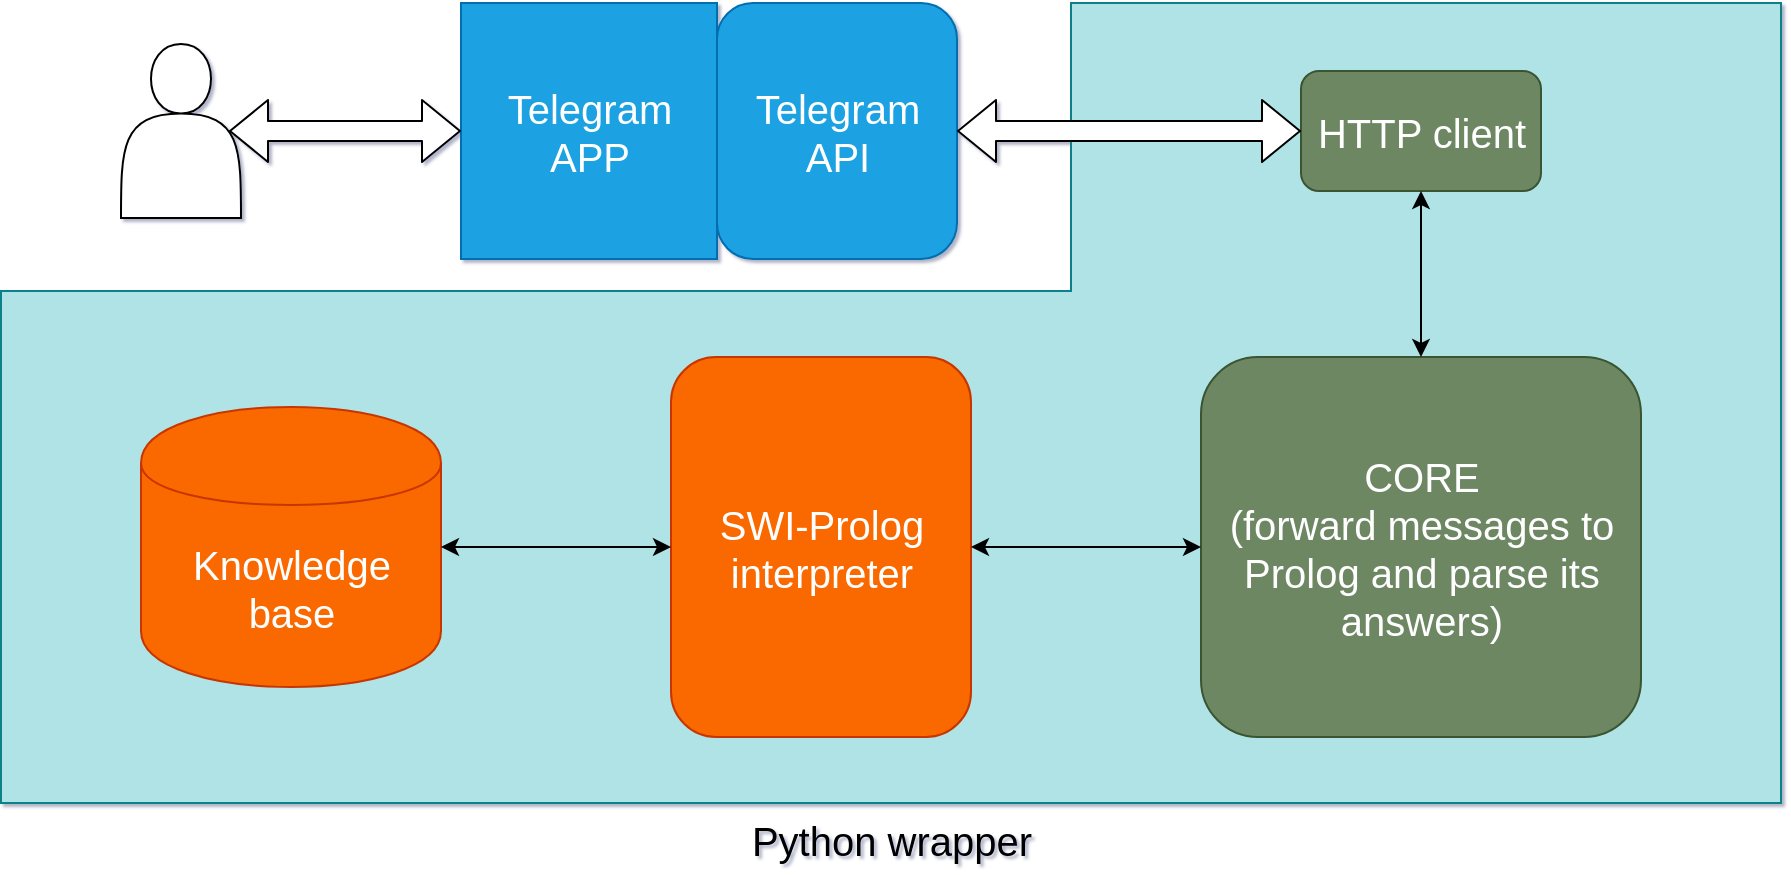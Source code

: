 <mxfile version="10.6.8" type="github"><diagram id="q-WajxtcK9YWpktsvIN0" name="Page-1"><mxGraphModel dx="1263" dy="902" grid="1" gridSize="10" guides="1" tooltips="1" connect="1" arrows="1" fold="1" page="1" pageScale="1" pageWidth="950" pageHeight="500" background="#FFFFFF" math="0" shadow="1"><root><mxCell id="0"/><mxCell id="1" parent="0"/><mxCell id="tK5tMdTi3veIln0GXNsS-23" value="" style="group" vertex="1" connectable="0" parent="1"><mxGeometry x="28.5" y="49.5" width="890" height="400" as="geometry"/></mxCell><mxCell id="tK5tMdTi3veIln0GXNsS-18" value="Python wrapper" style="shape=corner;whiteSpace=wrap;html=1;fontSize=20;dx=355;dy=256;direction=west;rotation=0;labelPosition=center;verticalLabelPosition=bottom;align=center;verticalAlign=top;fillColor=#b0e3e6;strokeColor=#0e8088;" vertex="1" parent="tK5tMdTi3veIln0GXNsS-23"><mxGeometry width="890" height="400" as="geometry"/></mxCell><mxCell id="tK5tMdTi3veIln0GXNsS-1" value="" style="shape=actor;whiteSpace=wrap;html=1;" vertex="1" parent="tK5tMdTi3veIln0GXNsS-23"><mxGeometry x="60" y="20.5" width="60" height="87" as="geometry"/></mxCell><mxCell id="tK5tMdTi3veIln0GXNsS-2" value="&lt;font style=&quot;font-size: 20px&quot;&gt;Telegram APP&lt;/font&gt;" style="whiteSpace=wrap;html=1;aspect=fixed;fillColor=#1ba1e2;strokeColor=#006EAF;fontColor=#ffffff;" vertex="1" parent="tK5tMdTi3veIln0GXNsS-23"><mxGeometry x="230" width="128" height="128" as="geometry"/></mxCell><mxCell id="tK5tMdTi3veIln0GXNsS-3" value="&lt;font style=&quot;font-size: 20px&quot;&gt;Telegram API&lt;/font&gt;" style="rounded=1;whiteSpace=wrap;html=1;fillColor=#1ba1e2;strokeColor=#006EAF;fontColor=#ffffff;" vertex="1" parent="tK5tMdTi3veIln0GXNsS-23"><mxGeometry x="358" width="120" height="128" as="geometry"/></mxCell><mxCell id="tK5tMdTi3veIln0GXNsS-6" value="&lt;font style=&quot;font-size: 20px&quot;&gt;HTTP client&lt;/font&gt;" style="rounded=1;whiteSpace=wrap;html=1;fillColor=#6d8764;strokeColor=#3A5431;fontColor=#ffffff;" vertex="1" parent="tK5tMdTi3veIln0GXNsS-23"><mxGeometry x="650" y="34" width="120" height="60" as="geometry"/></mxCell><mxCell id="tK5tMdTi3veIln0GXNsS-7" value="&lt;font style=&quot;font-size: 20px&quot;&gt;SWI-Prolog interpreter&lt;/font&gt;" style="rounded=1;whiteSpace=wrap;html=1;fillColor=#fa6800;strokeColor=#C73500;fontColor=#ffffff;" vertex="1" parent="tK5tMdTi3veIln0GXNsS-23"><mxGeometry x="335" y="177" width="150" height="190" as="geometry"/></mxCell><mxCell id="tK5tMdTi3veIln0GXNsS-4" value="&lt;font style=&quot;font-size: 20px&quot;&gt;Knowledge&lt;br&gt;base&lt;/font&gt;" style="shape=cylinder;whiteSpace=wrap;html=1;boundedLbl=1;backgroundOutline=1;fillColor=#fa6800;strokeColor=#C73500;fontColor=#ffffff;" vertex="1" parent="tK5tMdTi3veIln0GXNsS-23"><mxGeometry x="70" y="202" width="150" height="140" as="geometry"/></mxCell><mxCell id="tK5tMdTi3veIln0GXNsS-8" value="&lt;font style=&quot;font-size: 20px&quot;&gt;CORE&lt;br&gt;(forward messages to Prolog and parse its answers)&lt;br&gt;&lt;/font&gt;" style="rounded=1;whiteSpace=wrap;html=1;fillColor=#6d8764;strokeColor=#3A5431;fontColor=#ffffff;" vertex="1" parent="tK5tMdTi3veIln0GXNsS-23"><mxGeometry x="600" y="177" width="220" height="190" as="geometry"/></mxCell><mxCell id="tK5tMdTi3veIln0GXNsS-10" value="" style="endArrow=classic;startArrow=classic;html=1;entryX=0.5;entryY=1;entryDx=0;entryDy=0;exitX=0.5;exitY=0;exitDx=0;exitDy=0;" edge="1" parent="tK5tMdTi3veIln0GXNsS-23" source="tK5tMdTi3veIln0GXNsS-8" target="tK5tMdTi3veIln0GXNsS-6"><mxGeometry width="50" height="50" relative="1" as="geometry"><mxPoint x="600" y="172" as="sourcePoint"/><mxPoint x="650" y="122" as="targetPoint"/></mxGeometry></mxCell><mxCell id="tK5tMdTi3veIln0GXNsS-11" value="" style="endArrow=classic;startArrow=classic;html=1;exitX=0;exitY=0.5;exitDx=0;exitDy=0;entryX=1;entryY=0.5;entryDx=0;entryDy=0;" edge="1" parent="tK5tMdTi3veIln0GXNsS-23" source="tK5tMdTi3veIln0GXNsS-8" target="tK5tMdTi3veIln0GXNsS-7"><mxGeometry width="50" height="50" relative="1" as="geometry"><mxPoint x="725" y="159" as="sourcePoint"/><mxPoint x="530" y="291" as="targetPoint"/></mxGeometry></mxCell><mxCell id="tK5tMdTi3veIln0GXNsS-12" value="" style="endArrow=classic;startArrow=classic;html=1;exitX=1;exitY=0.5;exitDx=0;exitDy=0;entryX=0;entryY=0.5;entryDx=0;entryDy=0;" edge="1" parent="tK5tMdTi3veIln0GXNsS-23" source="tK5tMdTi3veIln0GXNsS-4" target="tK5tMdTi3veIln0GXNsS-7"><mxGeometry width="50" height="50" relative="1" as="geometry"><mxPoint x="840" y="159" as="sourcePoint"/><mxPoint x="340" y="283" as="targetPoint"/></mxGeometry></mxCell><mxCell id="tK5tMdTi3veIln0GXNsS-13" value="" style="shape=flexArrow;endArrow=classic;startArrow=classic;html=1;entryX=0;entryY=0.5;entryDx=0;entryDy=0;exitX=1;exitY=0.5;exitDx=0;exitDy=0;fillColor=#ffffff;" edge="1" parent="tK5tMdTi3veIln0GXNsS-23" source="tK5tMdTi3veIln0GXNsS-3" target="tK5tMdTi3veIln0GXNsS-6"><mxGeometry width="50" height="50" relative="1" as="geometry"><mxPoint x="453.5" y="154" as="sourcePoint"/><mxPoint x="503.5" y="104" as="targetPoint"/></mxGeometry></mxCell><mxCell id="tK5tMdTi3veIln0GXNsS-14" value="" style="shape=flexArrow;endArrow=classic;startArrow=classic;html=1;entryX=0;entryY=0.5;entryDx=0;entryDy=0;exitX=0.9;exitY=0.5;exitDx=0;exitDy=0;exitPerimeter=0;fillColor=#ffffff;" edge="1" parent="tK5tMdTi3veIln0GXNsS-23" source="tK5tMdTi3veIln0GXNsS-1" target="tK5tMdTi3veIln0GXNsS-2"><mxGeometry width="50" height="50" relative="1" as="geometry"><mxPoint x="120" y="101" as="sourcePoint"/><mxPoint x="170" y="51" as="targetPoint"/></mxGeometry></mxCell></root></mxGraphModel></diagram></mxfile>